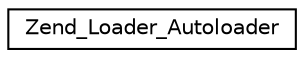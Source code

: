 digraph G
{
  edge [fontname="Helvetica",fontsize="10",labelfontname="Helvetica",labelfontsize="10"];
  node [fontname="Helvetica",fontsize="10",shape=record];
  rankdir="LR";
  Node1 [label="Zend_Loader_Autoloader",height=0.2,width=0.4,color="black", fillcolor="white", style="filled",URL="$class_zend___loader___autoloader.html"];
}
